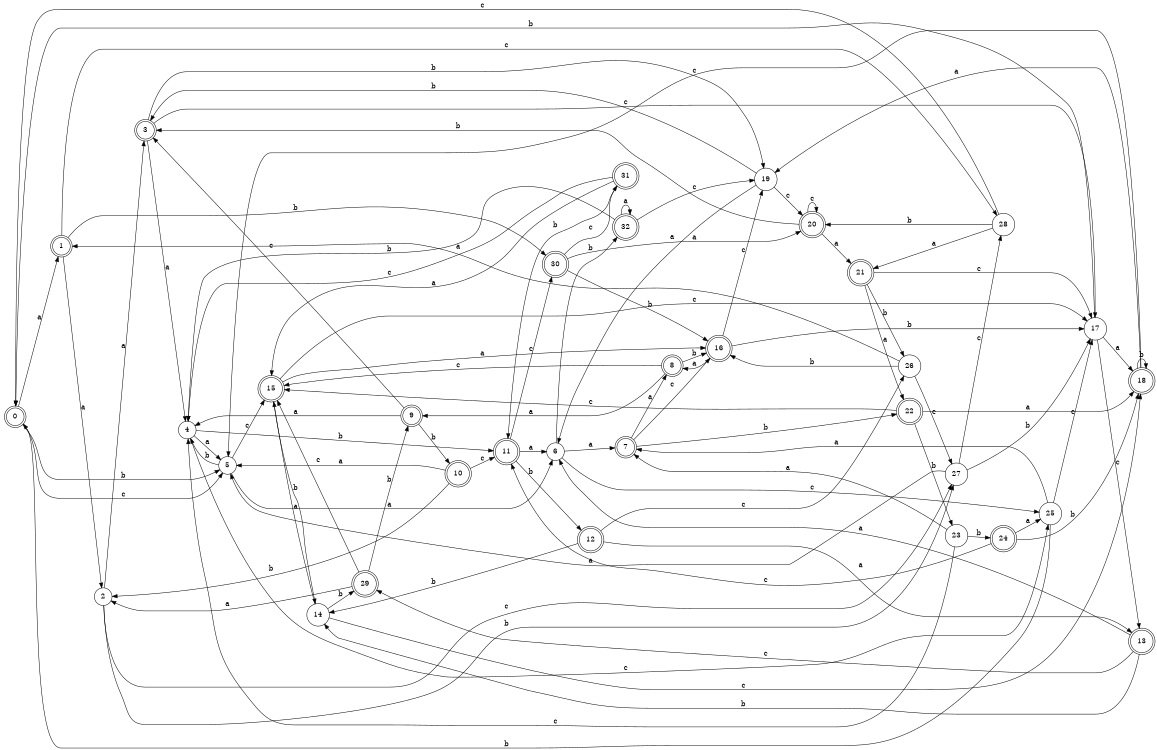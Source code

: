digraph n27_4 {
__start0 [label="" shape="none"];

rankdir=LR;
size="8,5";

s0 [style="rounded,filled", color="black", fillcolor="white" shape="doublecircle", label="0"];
s1 [style="rounded,filled", color="black", fillcolor="white" shape="doublecircle", label="1"];
s2 [style="filled", color="black", fillcolor="white" shape="circle", label="2"];
s3 [style="rounded,filled", color="black", fillcolor="white" shape="doublecircle", label="3"];
s4 [style="filled", color="black", fillcolor="white" shape="circle", label="4"];
s5 [style="filled", color="black", fillcolor="white" shape="circle", label="5"];
s6 [style="filled", color="black", fillcolor="white" shape="circle", label="6"];
s7 [style="rounded,filled", color="black", fillcolor="white" shape="doublecircle", label="7"];
s8 [style="rounded,filled", color="black", fillcolor="white" shape="doublecircle", label="8"];
s9 [style="rounded,filled", color="black", fillcolor="white" shape="doublecircle", label="9"];
s10 [style="rounded,filled", color="black", fillcolor="white" shape="doublecircle", label="10"];
s11 [style="rounded,filled", color="black", fillcolor="white" shape="doublecircle", label="11"];
s12 [style="rounded,filled", color="black", fillcolor="white" shape="doublecircle", label="12"];
s13 [style="rounded,filled", color="black", fillcolor="white" shape="doublecircle", label="13"];
s14 [style="filled", color="black", fillcolor="white" shape="circle", label="14"];
s15 [style="rounded,filled", color="black", fillcolor="white" shape="doublecircle", label="15"];
s16 [style="rounded,filled", color="black", fillcolor="white" shape="doublecircle", label="16"];
s17 [style="filled", color="black", fillcolor="white" shape="circle", label="17"];
s18 [style="rounded,filled", color="black", fillcolor="white" shape="doublecircle", label="18"];
s19 [style="filled", color="black", fillcolor="white" shape="circle", label="19"];
s20 [style="rounded,filled", color="black", fillcolor="white" shape="doublecircle", label="20"];
s21 [style="rounded,filled", color="black", fillcolor="white" shape="doublecircle", label="21"];
s22 [style="rounded,filled", color="black", fillcolor="white" shape="doublecircle", label="22"];
s23 [style="filled", color="black", fillcolor="white" shape="circle", label="23"];
s24 [style="rounded,filled", color="black", fillcolor="white" shape="doublecircle", label="24"];
s25 [style="filled", color="black", fillcolor="white" shape="circle", label="25"];
s26 [style="filled", color="black", fillcolor="white" shape="circle", label="26"];
s27 [style="filled", color="black", fillcolor="white" shape="circle", label="27"];
s28 [style="filled", color="black", fillcolor="white" shape="circle", label="28"];
s29 [style="rounded,filled", color="black", fillcolor="white" shape="doublecircle", label="29"];
s30 [style="rounded,filled", color="black", fillcolor="white" shape="doublecircle", label="30"];
s31 [style="rounded,filled", color="black", fillcolor="white" shape="doublecircle", label="31"];
s32 [style="rounded,filled", color="black", fillcolor="white" shape="doublecircle", label="32"];
s0 -> s1 [label="a"];
s0 -> s5 [label="b"];
s0 -> s5 [label="c"];
s1 -> s2 [label="a"];
s1 -> s30 [label="b"];
s1 -> s28 [label="c"];
s2 -> s3 [label="a"];
s2 -> s27 [label="b"];
s2 -> s27 [label="c"];
s3 -> s4 [label="a"];
s3 -> s19 [label="b"];
s3 -> s17 [label="c"];
s4 -> s5 [label="a"];
s4 -> s11 [label="b"];
s4 -> s25 [label="c"];
s5 -> s6 [label="a"];
s5 -> s4 [label="b"];
s5 -> s15 [label="c"];
s6 -> s7 [label="a"];
s6 -> s32 [label="b"];
s6 -> s25 [label="c"];
s7 -> s8 [label="a"];
s7 -> s22 [label="b"];
s7 -> s16 [label="c"];
s8 -> s9 [label="a"];
s8 -> s16 [label="b"];
s8 -> s15 [label="c"];
s9 -> s4 [label="a"];
s9 -> s10 [label="b"];
s9 -> s3 [label="c"];
s10 -> s5 [label="a"];
s10 -> s2 [label="b"];
s10 -> s11 [label="c"];
s11 -> s6 [label="a"];
s11 -> s12 [label="b"];
s11 -> s30 [label="c"];
s12 -> s13 [label="a"];
s12 -> s14 [label="b"];
s12 -> s26 [label="c"];
s13 -> s6 [label="a"];
s13 -> s14 [label="b"];
s13 -> s29 [label="c"];
s14 -> s15 [label="a"];
s14 -> s29 [label="b"];
s14 -> s18 [label="c"];
s15 -> s16 [label="a"];
s15 -> s14 [label="b"];
s15 -> s17 [label="c"];
s16 -> s8 [label="a"];
s16 -> s17 [label="b"];
s16 -> s19 [label="c"];
s17 -> s18 [label="a"];
s17 -> s0 [label="b"];
s17 -> s13 [label="c"];
s18 -> s19 [label="a"];
s18 -> s18 [label="b"];
s18 -> s5 [label="c"];
s19 -> s6 [label="a"];
s19 -> s3 [label="b"];
s19 -> s20 [label="c"];
s20 -> s21 [label="a"];
s20 -> s3 [label="b"];
s20 -> s20 [label="c"];
s21 -> s22 [label="a"];
s21 -> s26 [label="b"];
s21 -> s17 [label="c"];
s22 -> s18 [label="a"];
s22 -> s23 [label="b"];
s22 -> s15 [label="c"];
s23 -> s7 [label="a"];
s23 -> s24 [label="b"];
s23 -> s4 [label="c"];
s24 -> s25 [label="a"];
s24 -> s18 [label="b"];
s24 -> s11 [label="c"];
s25 -> s7 [label="a"];
s25 -> s0 [label="b"];
s25 -> s17 [label="c"];
s26 -> s1 [label="a"];
s26 -> s16 [label="b"];
s26 -> s27 [label="c"];
s27 -> s5 [label="a"];
s27 -> s17 [label="b"];
s27 -> s28 [label="c"];
s28 -> s21 [label="a"];
s28 -> s20 [label="b"];
s28 -> s0 [label="c"];
s29 -> s2 [label="a"];
s29 -> s9 [label="b"];
s29 -> s15 [label="c"];
s30 -> s20 [label="a"];
s30 -> s16 [label="b"];
s30 -> s31 [label="c"];
s31 -> s15 [label="a"];
s31 -> s11 [label="b"];
s31 -> s4 [label="c"];
s32 -> s32 [label="a"];
s32 -> s4 [label="b"];
s32 -> s19 [label="c"];

}